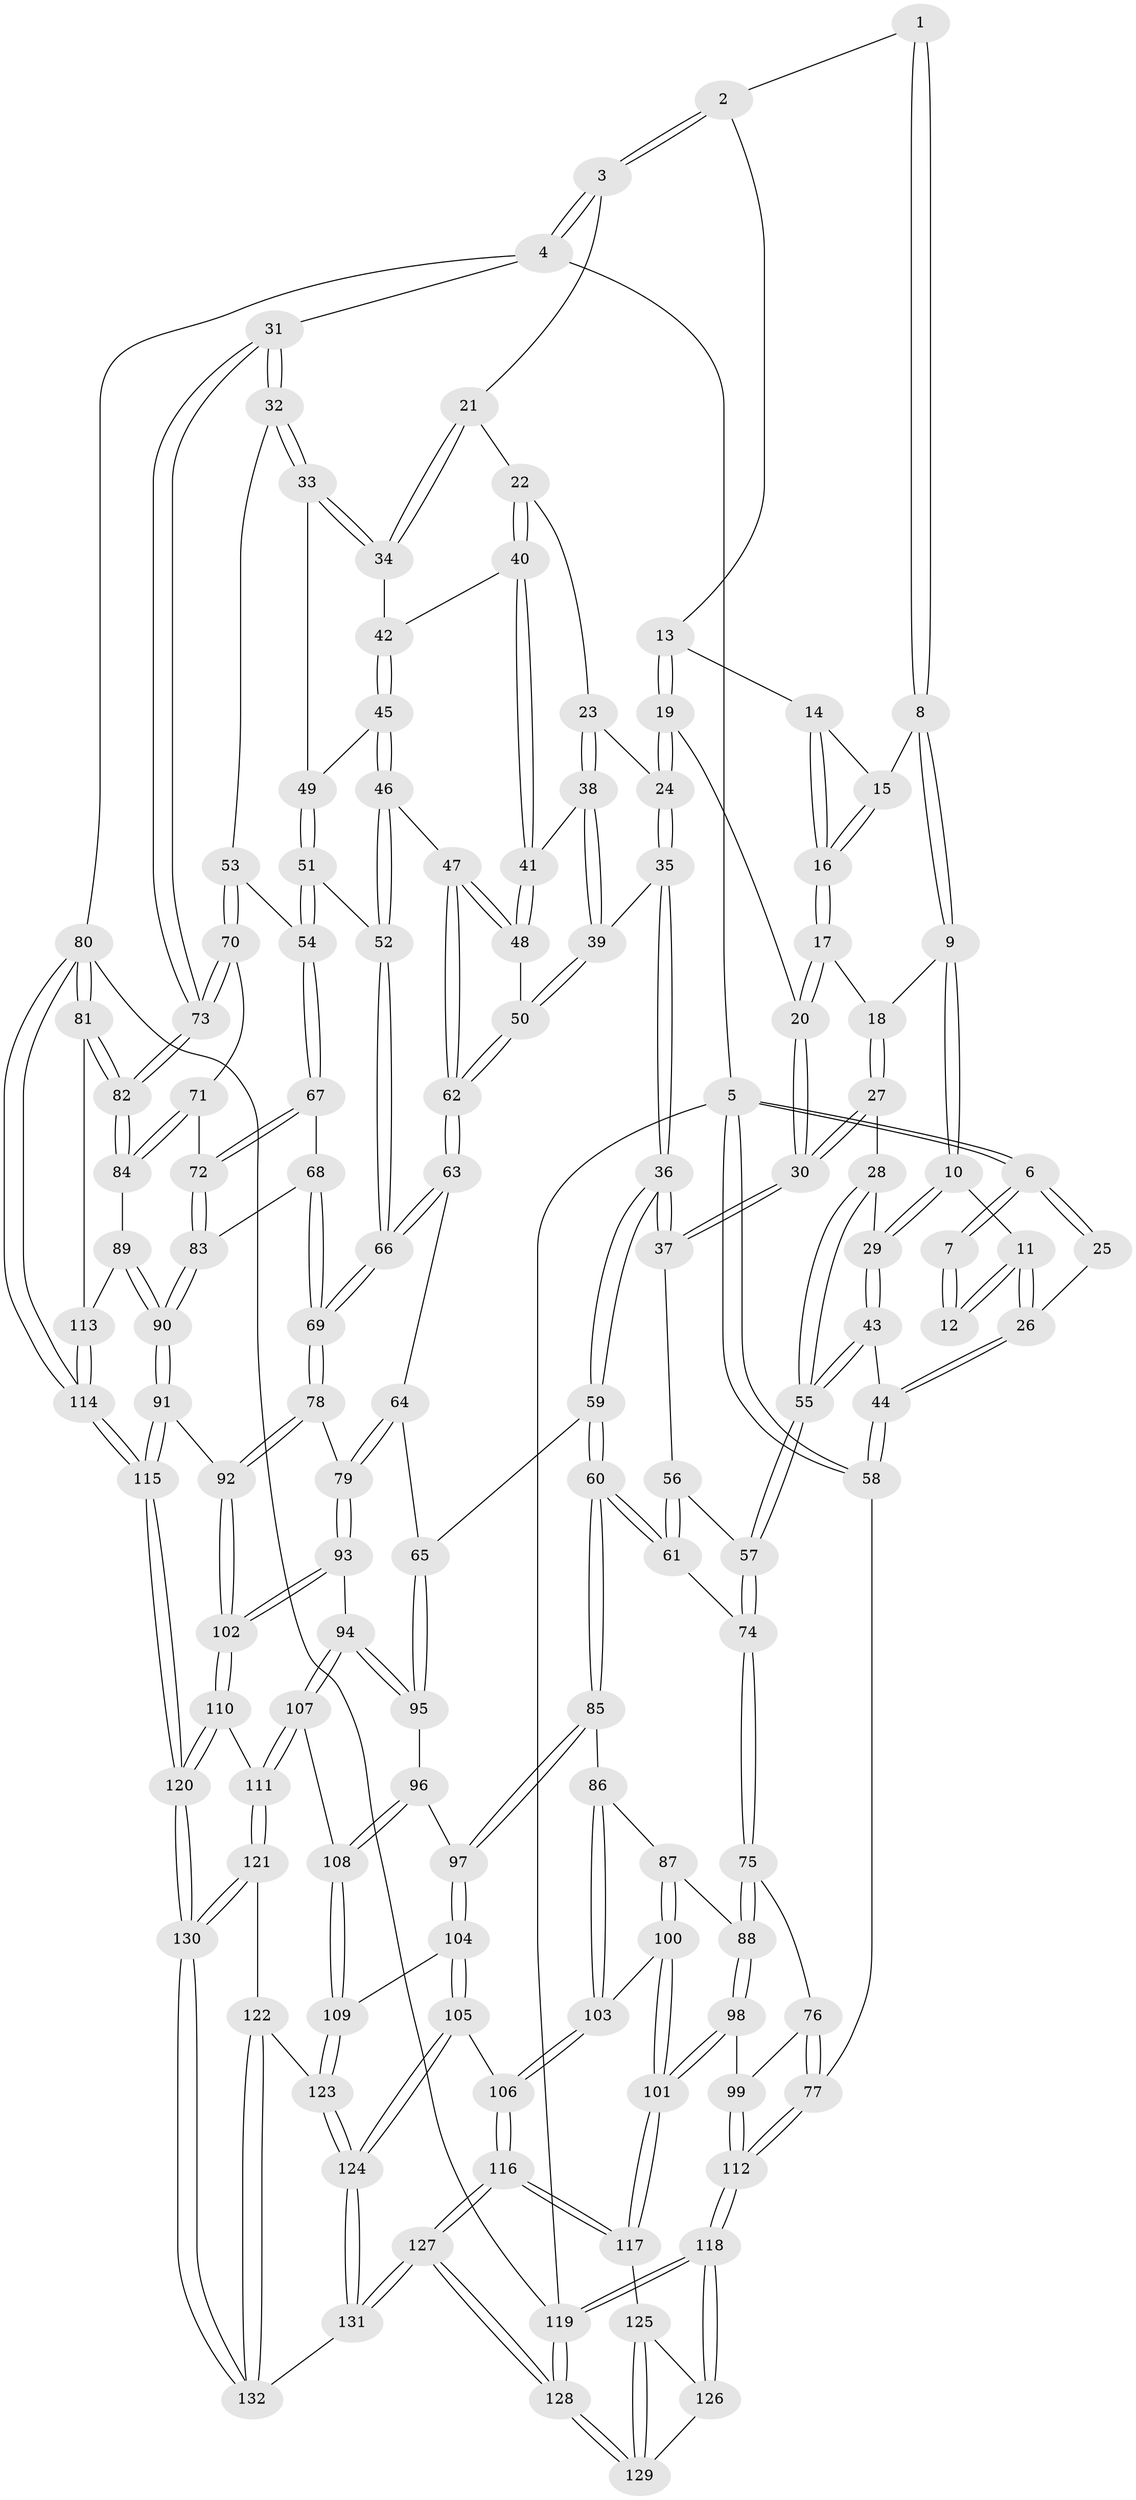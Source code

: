 // Generated by graph-tools (version 1.1) at 2025/01/03/09/25 05:01:29]
// undirected, 132 vertices, 327 edges
graph export_dot {
graph [start="1"]
  node [color=gray90,style=filled];
  1 [pos="+0.22203130340149557+0"];
  2 [pos="+0.5402610905966025+0"];
  3 [pos="+0.9778435292297701+0"];
  4 [pos="+1+0"];
  5 [pos="+0+0"];
  6 [pos="+0+0"];
  7 [pos="+0.19354570640408847+0"];
  8 [pos="+0.23537802981781986+0"];
  9 [pos="+0.1988420344198379+0.1259799453717301"];
  10 [pos="+0.1390114001346544+0.18376324170862826"];
  11 [pos="+0.09518526267857193+0.17270280190665593"];
  12 [pos="+0.08271072503086917+0.08689600746933314"];
  13 [pos="+0.506737285467406+0.05690966250736333"];
  14 [pos="+0.4457959937980919+0.03725802948057292"];
  15 [pos="+0.2462669618900527+0"];
  16 [pos="+0.34472265445421035+0.07458295256458634"];
  17 [pos="+0.34549670069623273+0.07983296696524654"];
  18 [pos="+0.3137844293853529+0.14790036116658517"];
  19 [pos="+0.5326545715969463+0.14475111464746052"];
  20 [pos="+0.5168681001088659+0.15076197084263607"];
  21 [pos="+0.8500901616076093+0"];
  22 [pos="+0.6766366946666248+0.13868446173770563"];
  23 [pos="+0.6011555982614931+0.15386012412555544"];
  24 [pos="+0.5540505559685739+0.1513676964173588"];
  25 [pos="+0.029650587240859158+0.06461056839943435"];
  26 [pos="+0+0.24002311325981687"];
  27 [pos="+0.35536305476704977+0.2809707447121956"];
  28 [pos="+0.22184922719925684+0.2961671511532705"];
  29 [pos="+0.17542954821761286+0.2467277956006166"];
  30 [pos="+0.3601513355208588+0.2831600549370939"];
  31 [pos="+1+0.33356548674650816"];
  32 [pos="+0.9393277500171102+0.3068316201871812"];
  33 [pos="+0.9079957882690823+0.2918544993930334"];
  34 [pos="+0.8815062566900093+0.22159468506656374"];
  35 [pos="+0.5223219659985714+0.37685818485206635"];
  36 [pos="+0.46193858320440173+0.3899252398182694"];
  37 [pos="+0.3917213601441408+0.34445251089106405"];
  38 [pos="+0.6031550331284903+0.30705773661197305"];
  39 [pos="+0.5468524463055767+0.3799613668231669"];
  40 [pos="+0.7216240220608142+0.25710034862614867"];
  41 [pos="+0.6767839460284292+0.3165261116640776"];
  42 [pos="+0.7293238268735155+0.2625856699412548"];
  43 [pos="+0+0.37109447349256847"];
  44 [pos="+0+0.28607736697095776"];
  45 [pos="+0.7558411906609224+0.29221640890619444"];
  46 [pos="+0.7309620628335928+0.41788084774776485"];
  47 [pos="+0.7226622291893411+0.41598996316267134"];
  48 [pos="+0.6741530775389025+0.33691649714672167"];
  49 [pos="+0.8335407044966692+0.32585608535466265"];
  50 [pos="+0.5853665795231546+0.4036475613461323"];
  51 [pos="+0.8085368187987532+0.4187356255009882"];
  52 [pos="+0.7359795714472811+0.421461659165639"];
  53 [pos="+0.8826600259715552+0.4550701263251079"];
  54 [pos="+0.8404483806222142+0.44954602983779973"];
  55 [pos="+0.14292277294845435+0.45822997755910627"];
  56 [pos="+0.3564349979410854+0.39197123512658044"];
  57 [pos="+0.14614739754017397+0.4666441506741356"];
  58 [pos="+0+0.2859565290993861"];
  59 [pos="+0.4595516818422781+0.5576080919910206"];
  60 [pos="+0.3774528729122697+0.6063492617289431"];
  61 [pos="+0.3027365257332484+0.5405273106875519"];
  62 [pos="+0.6162126314571753+0.441734332996394"];
  63 [pos="+0.6157376604719562+0.5106519382478385"];
  64 [pos="+0.5538832799517006+0.5516025632548002"];
  65 [pos="+0.5048682924475622+0.5692775019165883"];
  66 [pos="+0.724509228681409+0.5737580903360308"];
  67 [pos="+0.8275898405393962+0.47572419218893525"];
  68 [pos="+0.7751715757534294+0.5619820267281354"];
  69 [pos="+0.7250325692796368+0.5745173983474711"];
  70 [pos="+0.9451258959511911+0.5029838726493847"];
  71 [pos="+0.9150175797107746+0.5682226552854094"];
  72 [pos="+0.8789294619063726+0.5866075891331473"];
  73 [pos="+1+0.4202444187104466"];
  74 [pos="+0.15368382146171392+0.5036205222798953"];
  75 [pos="+0.14907274947727897+0.5126291310269113"];
  76 [pos="+0.05275125259808378+0.5863903734794399"];
  77 [pos="+0+0.6092822630821616"];
  78 [pos="+0.7193251937847901+0.6008499183391564"];
  79 [pos="+0.6638248473856452+0.6551447239249713"];
  80 [pos="+1+1"];
  81 [pos="+1+0.776092279609752"];
  82 [pos="+1+0.696741024727295"];
  83 [pos="+0.8721721418160147+0.5906270329093353"];
  84 [pos="+1+0.6863416501117985"];
  85 [pos="+0.37147109833259206+0.6368677162187958"];
  86 [pos="+0.36802018938108216+0.6389019456024114"];
  87 [pos="+0.25142670666167716+0.6681487281225623"];
  88 [pos="+0.1895122680406529+0.6572709619646077"];
  89 [pos="+0.8667390528068059+0.754782798063594"];
  90 [pos="+0.8489889680880358+0.7557666938456322"];
  91 [pos="+0.8454290528778206+0.757589032943179"];
  92 [pos="+0.8444176187538263+0.7575584406015448"];
  93 [pos="+0.6268040068278156+0.7140651127379635"];
  94 [pos="+0.612438802085057+0.7151451983527438"];
  95 [pos="+0.5596895957881102+0.6705201222778803"];
  96 [pos="+0.45472612529203893+0.7128531923400401"];
  97 [pos="+0.38802083418776323+0.6708099613645182"];
  98 [pos="+0.12526774903234167+0.7846381346093584"];
  99 [pos="+0.09199950660331377+0.75964289909821"];
  100 [pos="+0.24211880156014629+0.7912447318864686"];
  101 [pos="+0.12579808158654318+0.7857322824012932"];
  102 [pos="+0.7214948879293639+0.8099361190237764"];
  103 [pos="+0.24872549505167857+0.7931182803521999"];
  104 [pos="+0.3732584871741892+0.8112895197206076"];
  105 [pos="+0.32825553152602305+0.8592454966275067"];
  106 [pos="+0.32599495085899627+0.8599020217607637"];
  107 [pos="+0.5550351508466791+0.7717518158687336"];
  108 [pos="+0.5140560561433632+0.8028001526941579"];
  109 [pos="+0.5099514312527061+0.8136903077043556"];
  110 [pos="+0.7123947931715233+0.8367373001102568"];
  111 [pos="+0.6546616596377329+0.8728543174640587"];
  112 [pos="+0+0.7150800727459329"];
  113 [pos="+0.9547041304437314+0.820913922704897"];
  114 [pos="+1+1"];
  115 [pos="+0.9616122728284164+1"];
  116 [pos="+0.2543234833390509+1"];
  117 [pos="+0.12177730222599364+0.8026137469680407"];
  118 [pos="+0+0.9183020538465528"];
  119 [pos="+0+1"];
  120 [pos="+0.9487745215984535+1"];
  121 [pos="+0.6127200736618275+0.9072308636998384"];
  122 [pos="+0.5285989421378288+0.8821604077729023"];
  123 [pos="+0.5210328704888805+0.8751194491515022"];
  124 [pos="+0.4313149529246796+0.9186786438587908"];
  125 [pos="+0.09458488941688309+0.8409745284684763"];
  126 [pos="+0+0.8770341887787784"];
  127 [pos="+0.2231921005948173+1"];
  128 [pos="+0.09825561209990659+1"];
  129 [pos="+0.08185434056848505+0.9768589262546248"];
  130 [pos="+0.6847858226770593+1"];
  131 [pos="+0.41681110659228426+1"];
  132 [pos="+0.48465680370197034+1"];
  1 -- 2;
  1 -- 8;
  1 -- 8;
  2 -- 3;
  2 -- 3;
  2 -- 13;
  3 -- 4;
  3 -- 4;
  3 -- 21;
  4 -- 5;
  4 -- 31;
  4 -- 80;
  5 -- 6;
  5 -- 6;
  5 -- 58;
  5 -- 58;
  5 -- 119;
  6 -- 7;
  6 -- 7;
  6 -- 25;
  6 -- 25;
  7 -- 12;
  7 -- 12;
  8 -- 9;
  8 -- 9;
  8 -- 15;
  9 -- 10;
  9 -- 10;
  9 -- 18;
  10 -- 11;
  10 -- 29;
  10 -- 29;
  11 -- 12;
  11 -- 12;
  11 -- 26;
  11 -- 26;
  13 -- 14;
  13 -- 19;
  13 -- 19;
  14 -- 15;
  14 -- 16;
  14 -- 16;
  15 -- 16;
  15 -- 16;
  16 -- 17;
  16 -- 17;
  17 -- 18;
  17 -- 20;
  17 -- 20;
  18 -- 27;
  18 -- 27;
  19 -- 20;
  19 -- 24;
  19 -- 24;
  20 -- 30;
  20 -- 30;
  21 -- 22;
  21 -- 34;
  21 -- 34;
  22 -- 23;
  22 -- 40;
  22 -- 40;
  23 -- 24;
  23 -- 38;
  23 -- 38;
  24 -- 35;
  24 -- 35;
  25 -- 26;
  26 -- 44;
  26 -- 44;
  27 -- 28;
  27 -- 30;
  27 -- 30;
  28 -- 29;
  28 -- 55;
  28 -- 55;
  29 -- 43;
  29 -- 43;
  30 -- 37;
  30 -- 37;
  31 -- 32;
  31 -- 32;
  31 -- 73;
  31 -- 73;
  32 -- 33;
  32 -- 33;
  32 -- 53;
  33 -- 34;
  33 -- 34;
  33 -- 49;
  34 -- 42;
  35 -- 36;
  35 -- 36;
  35 -- 39;
  36 -- 37;
  36 -- 37;
  36 -- 59;
  36 -- 59;
  37 -- 56;
  38 -- 39;
  38 -- 39;
  38 -- 41;
  39 -- 50;
  39 -- 50;
  40 -- 41;
  40 -- 41;
  40 -- 42;
  41 -- 48;
  41 -- 48;
  42 -- 45;
  42 -- 45;
  43 -- 44;
  43 -- 55;
  43 -- 55;
  44 -- 58;
  44 -- 58;
  45 -- 46;
  45 -- 46;
  45 -- 49;
  46 -- 47;
  46 -- 52;
  46 -- 52;
  47 -- 48;
  47 -- 48;
  47 -- 62;
  47 -- 62;
  48 -- 50;
  49 -- 51;
  49 -- 51;
  50 -- 62;
  50 -- 62;
  51 -- 52;
  51 -- 54;
  51 -- 54;
  52 -- 66;
  52 -- 66;
  53 -- 54;
  53 -- 70;
  53 -- 70;
  54 -- 67;
  54 -- 67;
  55 -- 57;
  55 -- 57;
  56 -- 57;
  56 -- 61;
  56 -- 61;
  57 -- 74;
  57 -- 74;
  58 -- 77;
  59 -- 60;
  59 -- 60;
  59 -- 65;
  60 -- 61;
  60 -- 61;
  60 -- 85;
  60 -- 85;
  61 -- 74;
  62 -- 63;
  62 -- 63;
  63 -- 64;
  63 -- 66;
  63 -- 66;
  64 -- 65;
  64 -- 79;
  64 -- 79;
  65 -- 95;
  65 -- 95;
  66 -- 69;
  66 -- 69;
  67 -- 68;
  67 -- 72;
  67 -- 72;
  68 -- 69;
  68 -- 69;
  68 -- 83;
  69 -- 78;
  69 -- 78;
  70 -- 71;
  70 -- 73;
  70 -- 73;
  71 -- 72;
  71 -- 84;
  71 -- 84;
  72 -- 83;
  72 -- 83;
  73 -- 82;
  73 -- 82;
  74 -- 75;
  74 -- 75;
  75 -- 76;
  75 -- 88;
  75 -- 88;
  76 -- 77;
  76 -- 77;
  76 -- 99;
  77 -- 112;
  77 -- 112;
  78 -- 79;
  78 -- 92;
  78 -- 92;
  79 -- 93;
  79 -- 93;
  80 -- 81;
  80 -- 81;
  80 -- 114;
  80 -- 114;
  80 -- 119;
  81 -- 82;
  81 -- 82;
  81 -- 113;
  82 -- 84;
  82 -- 84;
  83 -- 90;
  83 -- 90;
  84 -- 89;
  85 -- 86;
  85 -- 97;
  85 -- 97;
  86 -- 87;
  86 -- 103;
  86 -- 103;
  87 -- 88;
  87 -- 100;
  87 -- 100;
  88 -- 98;
  88 -- 98;
  89 -- 90;
  89 -- 90;
  89 -- 113;
  90 -- 91;
  90 -- 91;
  91 -- 92;
  91 -- 115;
  91 -- 115;
  92 -- 102;
  92 -- 102;
  93 -- 94;
  93 -- 102;
  93 -- 102;
  94 -- 95;
  94 -- 95;
  94 -- 107;
  94 -- 107;
  95 -- 96;
  96 -- 97;
  96 -- 108;
  96 -- 108;
  97 -- 104;
  97 -- 104;
  98 -- 99;
  98 -- 101;
  98 -- 101;
  99 -- 112;
  99 -- 112;
  100 -- 101;
  100 -- 101;
  100 -- 103;
  101 -- 117;
  101 -- 117;
  102 -- 110;
  102 -- 110;
  103 -- 106;
  103 -- 106;
  104 -- 105;
  104 -- 105;
  104 -- 109;
  105 -- 106;
  105 -- 124;
  105 -- 124;
  106 -- 116;
  106 -- 116;
  107 -- 108;
  107 -- 111;
  107 -- 111;
  108 -- 109;
  108 -- 109;
  109 -- 123;
  109 -- 123;
  110 -- 111;
  110 -- 120;
  110 -- 120;
  111 -- 121;
  111 -- 121;
  112 -- 118;
  112 -- 118;
  113 -- 114;
  113 -- 114;
  114 -- 115;
  114 -- 115;
  115 -- 120;
  115 -- 120;
  116 -- 117;
  116 -- 117;
  116 -- 127;
  116 -- 127;
  117 -- 125;
  118 -- 119;
  118 -- 119;
  118 -- 126;
  118 -- 126;
  119 -- 128;
  119 -- 128;
  120 -- 130;
  120 -- 130;
  121 -- 122;
  121 -- 130;
  121 -- 130;
  122 -- 123;
  122 -- 132;
  122 -- 132;
  123 -- 124;
  123 -- 124;
  124 -- 131;
  124 -- 131;
  125 -- 126;
  125 -- 129;
  125 -- 129;
  126 -- 129;
  127 -- 128;
  127 -- 128;
  127 -- 131;
  127 -- 131;
  128 -- 129;
  128 -- 129;
  130 -- 132;
  130 -- 132;
  131 -- 132;
}
